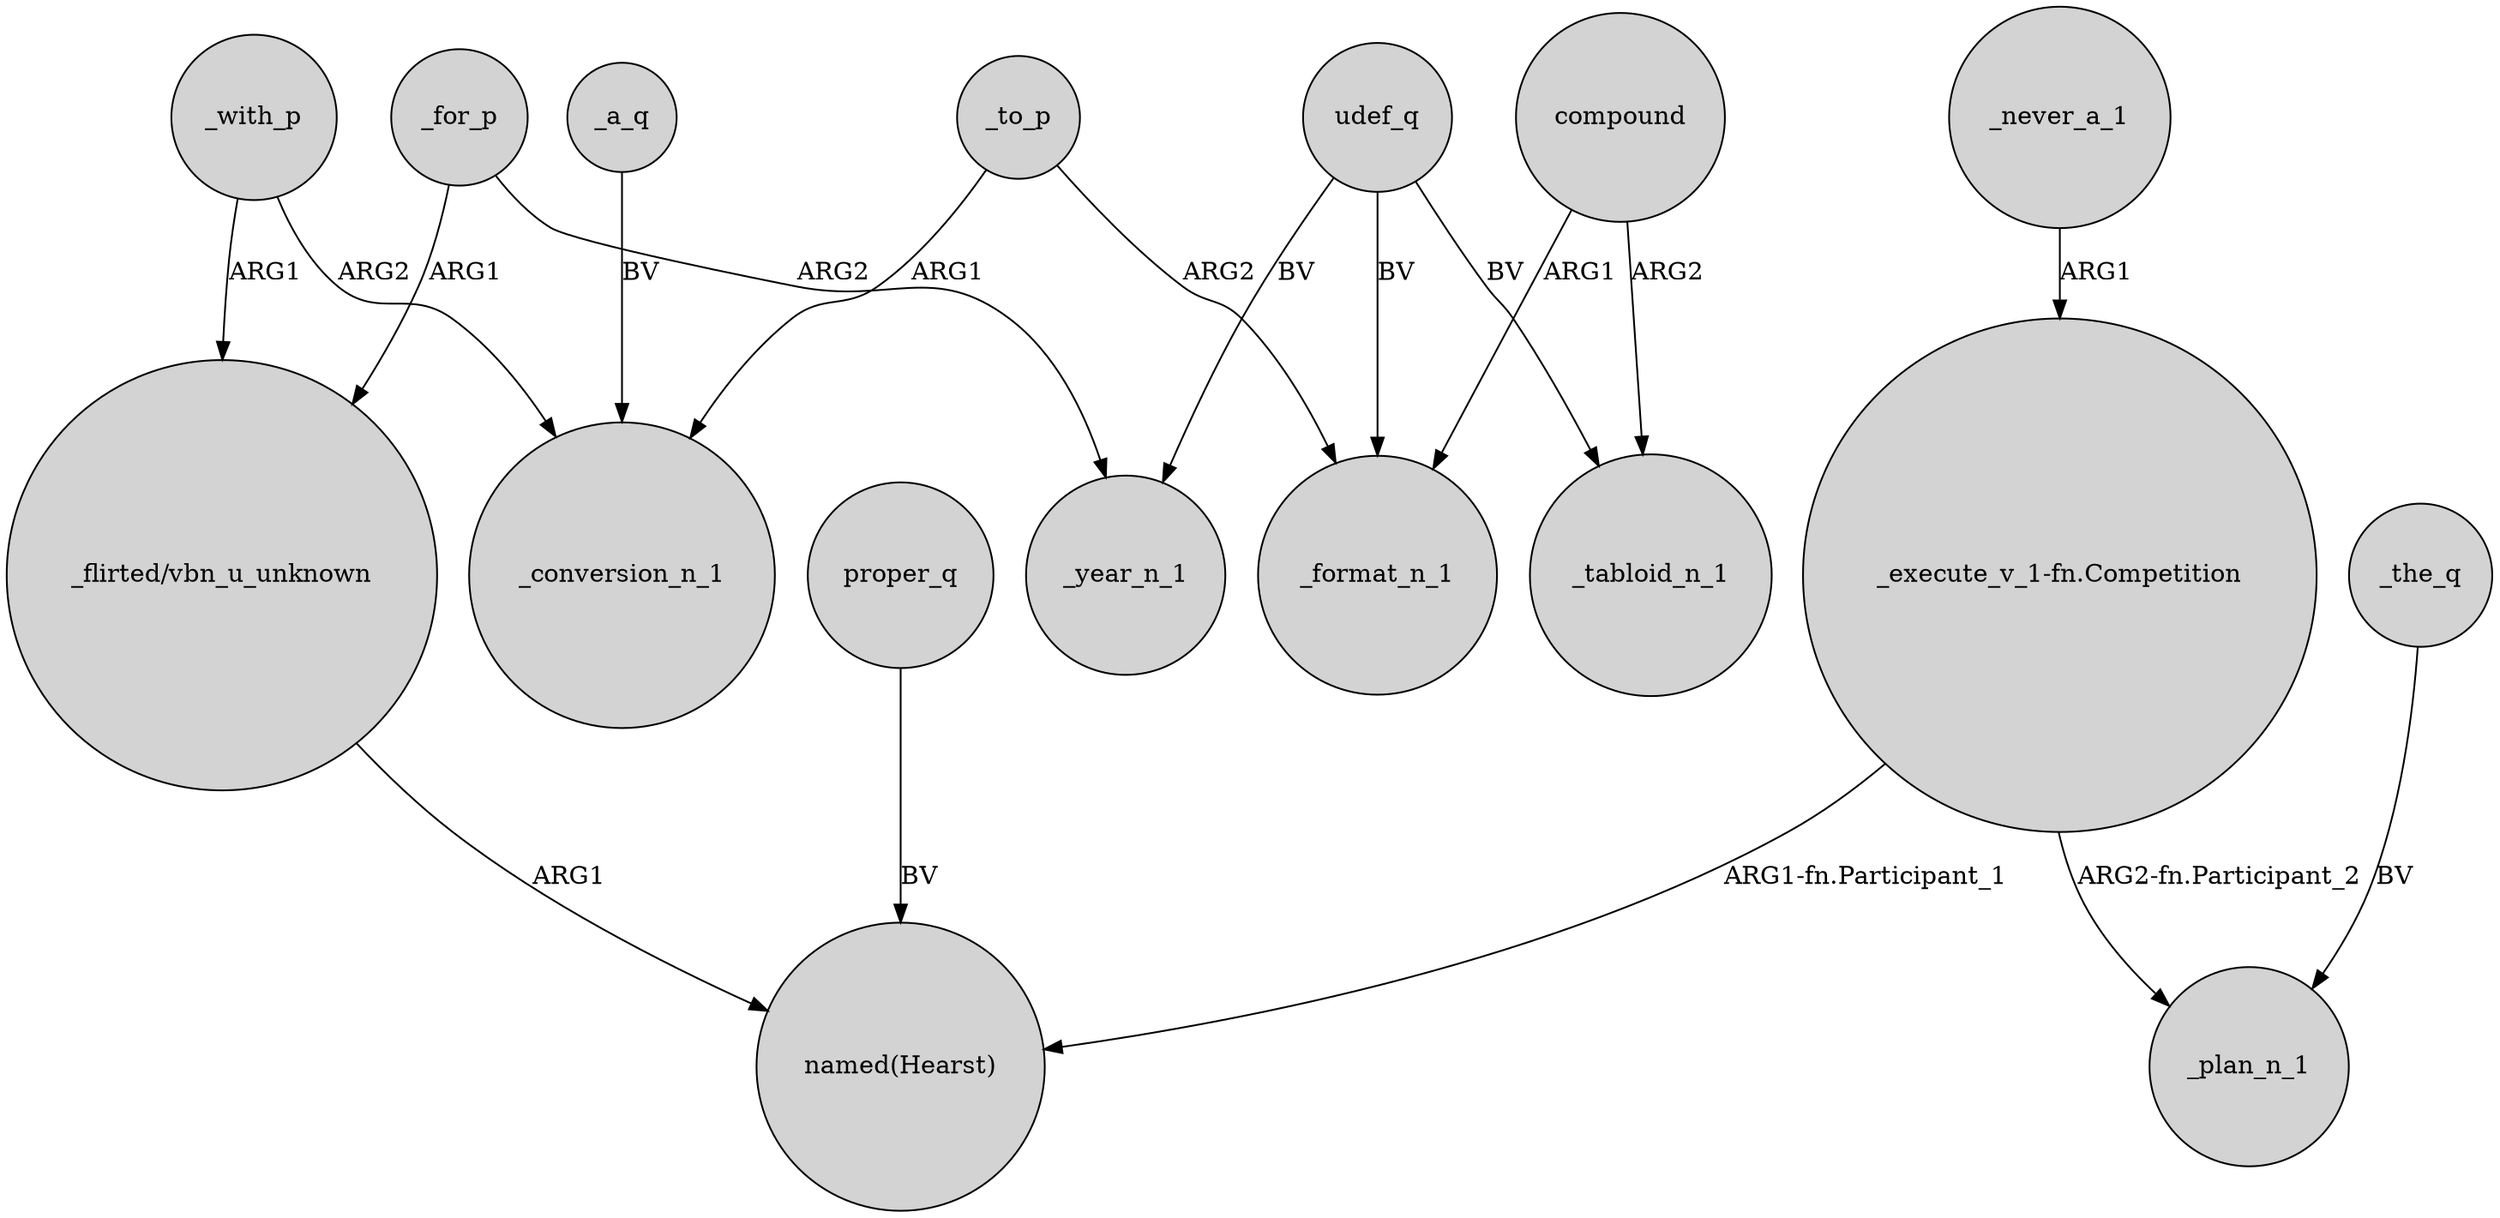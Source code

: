 digraph {
	node [shape=circle style=filled]
	_never_a_1 -> "_execute_v_1-fn.Competition" [label=ARG1]
	udef_q -> _year_n_1 [label=BV]
	compound -> _format_n_1 [label=ARG1]
	_with_p -> "_flirted/vbn_u_unknown" [label=ARG1]
	"_execute_v_1-fn.Competition" -> "named(Hearst)" [label="ARG1-fn.Participant_1"]
	_for_p -> _year_n_1 [label=ARG2]
	udef_q -> _format_n_1 [label=BV]
	_to_p -> _conversion_n_1 [label=ARG1]
	"_execute_v_1-fn.Competition" -> _plan_n_1 [label="ARG2-fn.Participant_2"]
	_for_p -> "_flirted/vbn_u_unknown" [label=ARG1]
	_the_q -> _plan_n_1 [label=BV]
	"_flirted/vbn_u_unknown" -> "named(Hearst)" [label=ARG1]
	proper_q -> "named(Hearst)" [label=BV]
	udef_q -> _tabloid_n_1 [label=BV]
	_to_p -> _format_n_1 [label=ARG2]
	_with_p -> _conversion_n_1 [label=ARG2]
	_a_q -> _conversion_n_1 [label=BV]
	compound -> _tabloid_n_1 [label=ARG2]
}
